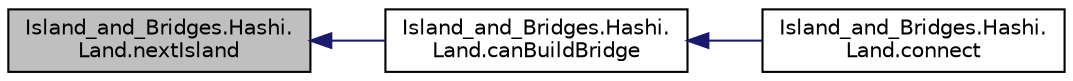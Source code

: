 digraph "Island_and_Bridges.Hashi.Land.nextIsland"
{
  edge [fontname="Helvetica",fontsize="10",labelfontname="Helvetica",labelfontsize="10"];
  node [fontname="Helvetica",fontsize="10",shape=record];
  rankdir="LR";
  Node23 [label="Island_and_Bridges.Hashi.\lLand.nextIsland",height=0.2,width=0.4,color="black", fillcolor="grey75", style="filled", fontcolor="black"];
  Node23 -> Node24 [dir="back",color="midnightblue",fontsize="10",style="solid",fontname="Helvetica"];
  Node24 [label="Island_and_Bridges.Hashi.\lLand.canBuildBridge",height=0.2,width=0.4,color="black", fillcolor="white", style="filled",URL="$class_island__and___bridges_1_1_hashi_1_1_land.html#a8d37542dbb0c90853d6f2e2b4ddfb63f"];
  Node24 -> Node25 [dir="back",color="midnightblue",fontsize="10",style="solid",fontname="Helvetica"];
  Node25 [label="Island_and_Bridges.Hashi.\lLand.connect",height=0.2,width=0.4,color="black", fillcolor="white", style="filled",URL="$class_island__and___bridges_1_1_hashi_1_1_land.html#a053ead3b743dce070d270efd9ab39de7"];
}
